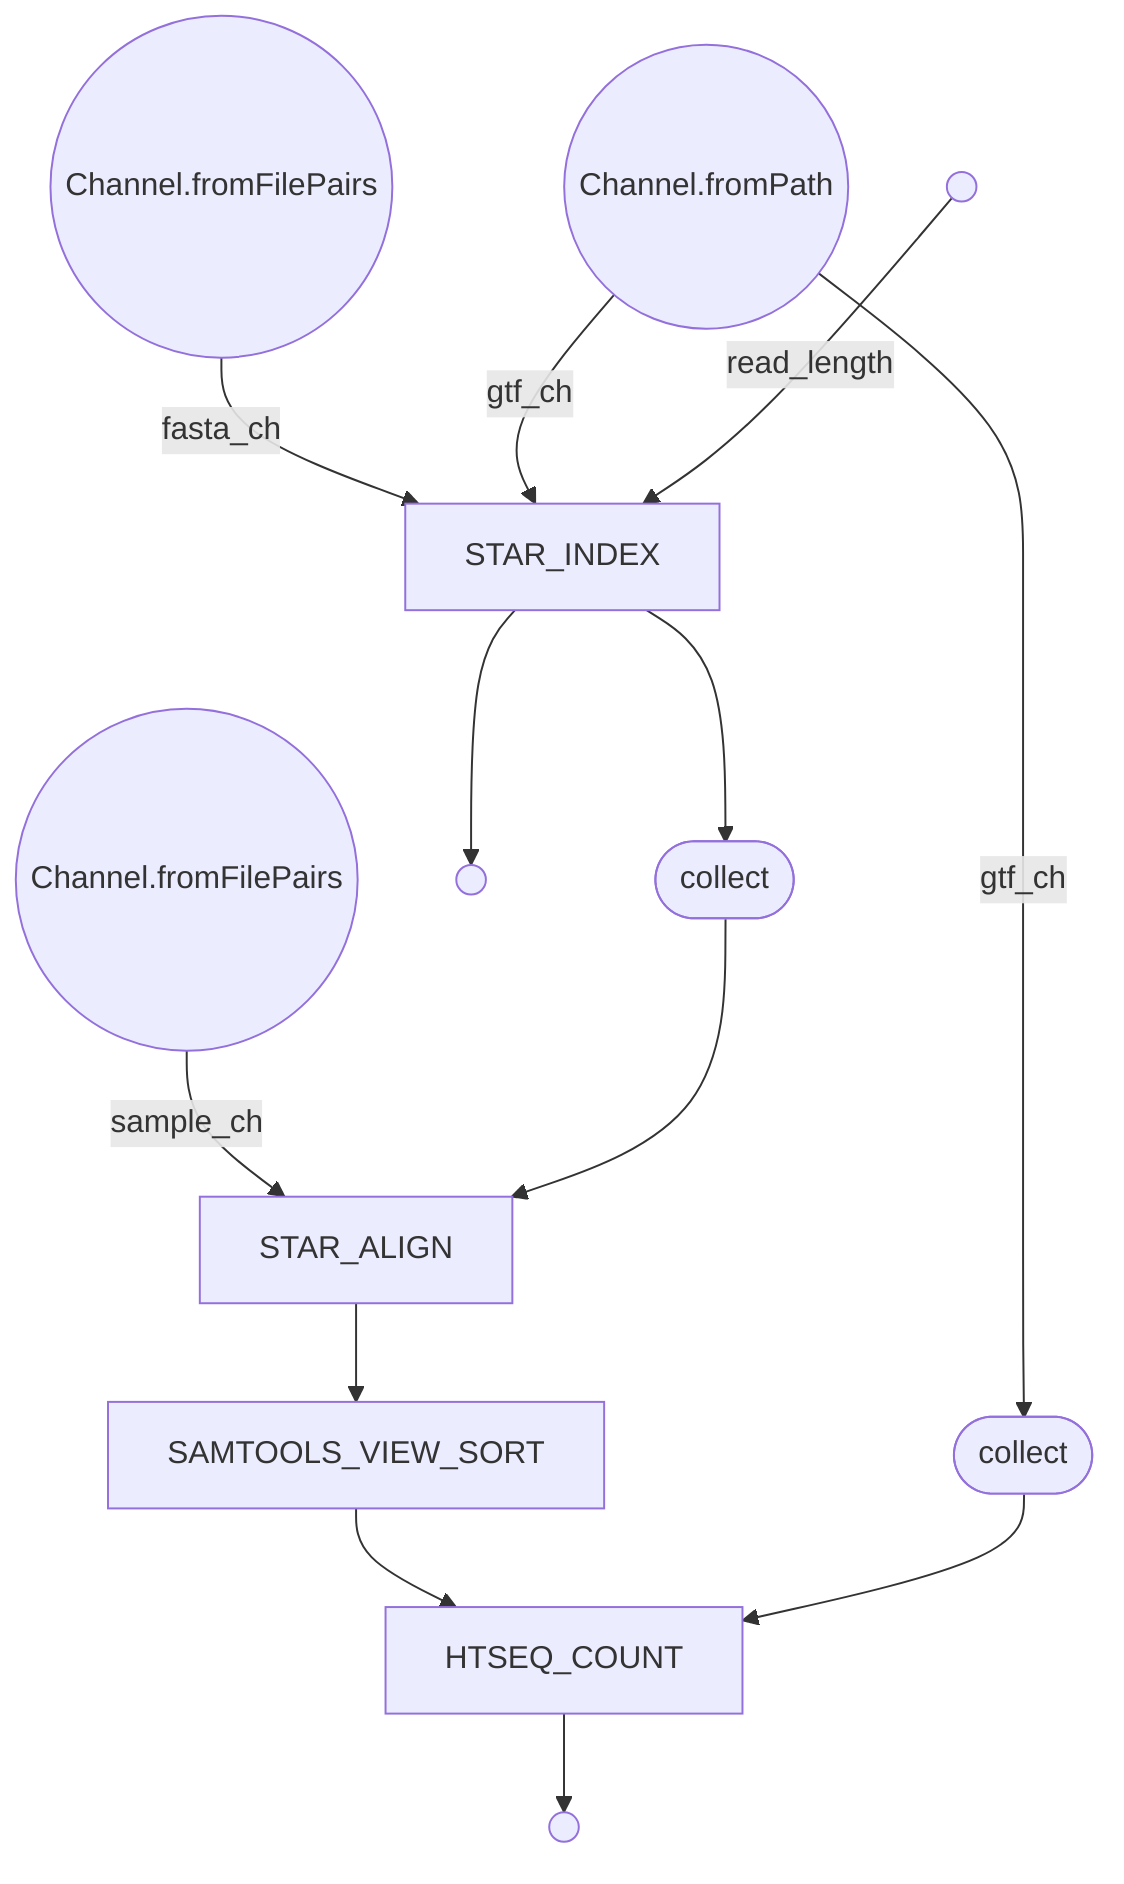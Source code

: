 flowchart TD
    p0((Channel.fromFilePairs))
    p1((Channel.fromPath))
    p2((Channel.fromFilePairs))
    p3(( ))
    p4[STAR_INDEX]
    p5(( ))
    p6([collect])
    p7[STAR_ALIGN]
    p8[SAMTOOLS_VIEW_SORT]
    p9([collect])
    p10[HTSEQ_COUNT]
    p11(( ))
    p0 -->|fasta_ch| p4
    p1 -->|gtf_ch| p4
    p2 -->|sample_ch| p7
    p3 -->|read_length| p4
    p4 --> p6
    p4 --> p5
    p6 --> p7
    p7 --> p8
    p8 --> p10
    p1 -->|gtf_ch| p9
    p9 --> p10
    p10 --> p11